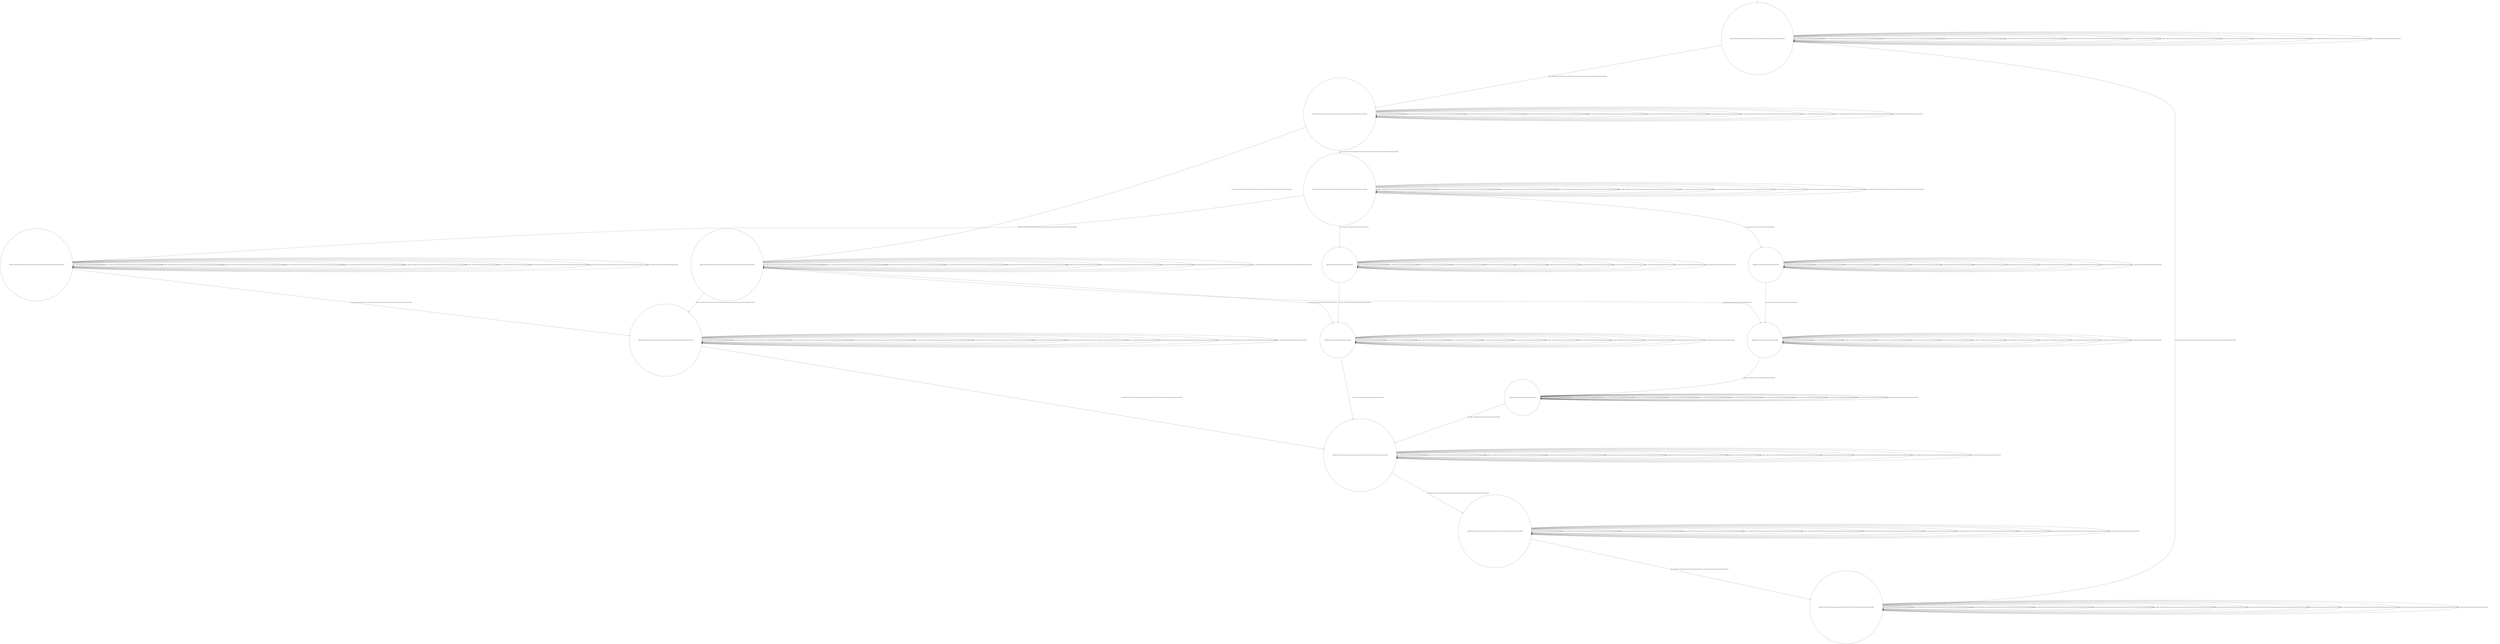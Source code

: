 digraph g {
	edge [lblstyle="above, sloped"];
	s0 [shape="circle" label="0@[((DOL and COF and TEA and CAP and TON and not EUR) or (DOL and COF and TON and not TEA and not CAP and not EUR))]"];
	s1 [shape="circle" label="1@[((DOL and COF and TON and not TEA and not CAP and not EUR) or (DOL and COF and TEA and CAP and TON and not EUR))]"];
	s2 [shape="circle" label="2@[((DOL and COF and TON and not TEA and not CAP and not EUR) or (DOL and COF and TEA and CAP and TON and not EUR))]"];
	s3 [shape="circle" label="3@[((DOL and COF and TON and not TEA and not CAP and not EUR) or (DOL and COF and TEA and CAP and TON and not EUR))]"];
	s4 [shape="circle" label="4@[((DOL and COF and TEA and CAP and TON and not EUR))]"];
	s5 [shape="circle" label="5@[((DOL and COF and TON and not TEA and not CAP and not EUR) or (DOL and COF and TEA and CAP and TON and not EUR))]"];
	s6 [shape="circle" label="6@[((DOL and COF and TEA and CAP and TON and not EUR))]"];
	s7 [shape="circle" label="7@[((DOL and COF and TEA and CAP and TON and not EUR))]"];
	s8 [shape="circle" label="8@[((DOL and COF and TON and not TEA and not CAP and not EUR) or (DOL and COF and TEA and CAP and TON and not EUR))]"];
	s9 [shape="circle" label="9@[((DOL and COF and TEA and CAP and TON and not EUR))]"];
	s10 [shape="circle" label="10@[((DOL and COF and TON and not TEA and not CAP and not EUR) or (DOL and COF and TEA and CAP and TON and not EUR))]"];
	s11 [shape="circle" label="11@[((DOL and COF and TEA and CAP and TON and not EUR))]"];
	s12 [shape="circle" label="12@[((DOL and COF and TON and not TEA and not CAP and not EUR) or (DOL and COF and TEA and CAP and TON and not EUR))]"];
	s13 [shape="circle" label="13@[((DOL and COF and TON and not TEA and not CAP and not EUR) or (DOL and COF and TEA and CAP and TON and not EUR))]"];
	s0 -> s0 [label="cap / nok() [((DOL and COF and TEA and CAP and TON and not EUR))]"];
	s0 -> s0 [label="coffee / nok() [((DOL and COF and TON and not TEA and not CAP and not EUR) or (DOL and COF and TEA and CAP and TON and not EUR))]"];
	s0 -> s0 [label="cup_taken / nok() [((DOL and COF and TON and not TEA and not CAP and not EUR) or (DOL and COF and TEA and CAP and TON and not EUR))]"];
	s0 -> s0 [label="display_done / nok() [((DOL and COF and TON and not TEA and not CAP and not EUR) or (DOL and COF and TEA and CAP and TON and not EUR))]"];
	s0 -> s1 [label="dollar / ok() [((DOL and COF and TON and not TEA and not CAP and not EUR) or (DOL and COF and TEA and CAP and TON and not EUR))]"];
	s0 -> s0 [label="no_sugar / nok() [((DOL and COF and TON and not TEA and not CAP and not EUR) or (DOL and COF and TEA and CAP and TON and not EUR))]"];
	s0 -> s0 [label="pour_coffee / nok() [((DOL and COF and TON and not TEA and not CAP and not EUR) or (DOL and COF and TEA and CAP and TON and not EUR))]"];
	s0 -> s0 [label="pour_milk / nok() [((DOL and COF and TEA and CAP and TON and not EUR))]"];
	s0 -> s0 [label="pour_sugar / nok() [((DOL and COF and TON and not TEA and not CAP and not EUR) or (DOL and COF and TEA and CAP and TON and not EUR))]"];
	s0 -> s0 [label="pour_tea / nok() [((DOL and COF and TEA and CAP and TON and not EUR))]"];
	s0 -> s0 [label="ring / nok() [((DOL and COF and TON and not TEA and not CAP and not EUR) or (DOL and COF and TEA and CAP and TON and not EUR))]"];
	s0 -> s0 [label="sugar / nok() [((DOL and COF and TON and not TEA and not CAP and not EUR) or (DOL and COF and TEA and CAP and TON and not EUR))]"];
	s0 -> s0 [label="tea / nok() [((DOL and COF and TEA and CAP and TON and not EUR))]"];
	s1 -> s1 [label="cap / nok() [((DOL and COF and TEA and CAP and TON and not EUR))]"];
	s1 -> s1 [label="coffee / nok() [((DOL and COF and TON and not TEA and not CAP and not EUR) or (DOL and COF and TEA and CAP and TON and not EUR))]"];
	s1 -> s1 [label="cup_taken / nok() [((DOL and COF and TON and not TEA and not CAP and not EUR) or (DOL and COF and TEA and CAP and TON and not EUR))]"];
	s1 -> s1 [label="display_done / nok() [((DOL and COF and TON and not TEA and not CAP and not EUR) or (DOL and COF and TEA and CAP and TON and not EUR))]"];
	s1 -> s1 [label="dollar / nok() [((DOL and COF and TON and not TEA and not CAP and not EUR) or (DOL and COF and TEA and CAP and TON and not EUR))]"];
	s1 -> s2 [label="no_sugar / ok() [((DOL and COF and TON and not TEA and not CAP and not EUR) or (DOL and COF and TEA and CAP and TON and not EUR))]"];
	s1 -> s1 [label="pour_coffee / nok() [((DOL and COF and TON and not TEA and not CAP and not EUR) or (DOL and COF and TEA and CAP and TON and not EUR))]"];
	s1 -> s1 [label="pour_milk / nok() [((DOL and COF and TEA and CAP and TON and not EUR))]"];
	s1 -> s1 [label="pour_sugar / nok() [((DOL and COF and TON and not TEA and not CAP and not EUR) or (DOL and COF and TEA and CAP and TON and not EUR))]"];
	s1 -> s1 [label="pour_tea / nok() [((DOL and COF and TEA and CAP and TON and not EUR))]"];
	s1 -> s1 [label="ring / nok() [((DOL and COF and TON and not TEA and not CAP and not EUR) or (DOL and COF and TEA and CAP and TON and not EUR))]"];
	s1 -> s3 [label="sugar / ok() [((DOL and COF and TON and not TEA and not CAP and not EUR) or (DOL and COF and TEA and CAP and TON and not EUR))]"];
	s1 -> s1 [label="tea / nok() [((DOL and COF and TEA and CAP and TON and not EUR))]"];
	s2 -> s7 [label="cap / ok() [((DOL and COF and TEA and CAP and TON and not EUR))]"];
	s2 -> s8 [label="coffee / ok() [((DOL and COF and TON and not TEA and not CAP and not EUR) or (DOL and COF and TEA and CAP and TON and not EUR))]"];
	s2 -> s2 [label="cup_taken / nok() [((DOL and COF and TON and not TEA and not CAP and not EUR) or (DOL and COF and TEA and CAP and TON and not EUR))]"];
	s2 -> s2 [label="display_done / nok() [((DOL and COF and TON and not TEA and not CAP and not EUR) or (DOL and COF and TEA and CAP and TON and not EUR))]"];
	s2 -> s2 [label="dollar / nok() [((DOL and COF and TON and not TEA and not CAP and not EUR) or (DOL and COF and TEA and CAP and TON and not EUR))]"];
	s2 -> s2 [label="no_sugar / nok() [((DOL and COF and TON and not TEA and not CAP and not EUR) or (DOL and COF and TEA and CAP and TON and not EUR))]"];
	s2 -> s2 [label="pour_coffee / nok() [((DOL and COF and TON and not TEA and not CAP and not EUR) or (DOL and COF and TEA and CAP and TON and not EUR))]"];
	s2 -> s2 [label="pour_milk / nok() [((DOL and COF and TEA and CAP and TON and not EUR))]"];
	s2 -> s2 [label="pour_sugar / nok() [((DOL and COF and TON and not TEA and not CAP and not EUR) or (DOL and COF and TEA and CAP and TON and not EUR))]"];
	s2 -> s2 [label="pour_tea / nok() [((DOL and COF and TEA and CAP and TON and not EUR))]"];
	s2 -> s2 [label="ring / nok() [((DOL and COF and TON and not TEA and not CAP and not EUR) or (DOL and COF and TEA and CAP and TON and not EUR))]"];
	s2 -> s2 [label="sugar / void() [((DOL and COF and TON and not TEA and not CAP and not EUR) or (DOL and COF and TEA and CAP and TON and not EUR))]"];
	s2 -> s9 [label="tea / ok() [((DOL and COF and TEA and CAP and TON and not EUR))]"];
	s3 -> s4 [label="cap / ok() [((DOL and COF and TEA and CAP and TON and not EUR))]"];
	s3 -> s5 [label="coffee / ok() [((DOL and COF and TON and not TEA and not CAP and not EUR) or (DOL and COF and TEA and CAP and TON and not EUR))]"];
	s3 -> s3 [label="cup_taken / nok() [((DOL and COF and TON and not TEA and not CAP and not EUR) or (DOL and COF and TEA and CAP and TON and not EUR))]"];
	s3 -> s3 [label="display_done / nok() [((DOL and COF and TON and not TEA and not CAP and not EUR) or (DOL and COF and TEA and CAP and TON and not EUR))]"];
	s3 -> s3 [label="dollar / nok() [((DOL and COF and TON and not TEA and not CAP and not EUR) or (DOL and COF and TEA and CAP and TON and not EUR))]"];
	s3 -> s3 [label="no_sugar / void() [((DOL and COF and TON and not TEA and not CAP and not EUR) or (DOL and COF and TEA and CAP and TON and not EUR))]"];
	s3 -> s3 [label="pour_coffee / nok() [((DOL and COF and TON and not TEA and not CAP and not EUR) or (DOL and COF and TEA and CAP and TON and not EUR))]"];
	s3 -> s3 [label="pour_milk / nok() [((DOL and COF and TEA and CAP and TON and not EUR))]"];
	s3 -> s3 [label="pour_sugar / nok() [((DOL and COF and TON and not TEA and not CAP and not EUR) or (DOL and COF and TEA and CAP and TON and not EUR))]"];
	s3 -> s3 [label="pour_tea / nok() [((DOL and COF and TEA and CAP and TON and not EUR))]"];
	s3 -> s3 [label="ring / nok() [((DOL and COF and TON and not TEA and not CAP and not EUR) or (DOL and COF and TEA and CAP and TON and not EUR))]"];
	s3 -> s3 [label="sugar / nok() [((DOL and COF and TON and not TEA and not CAP and not EUR) or (DOL and COF and TEA and CAP and TON and not EUR))]"];
	s3 -> s6 [label="tea / ok() [((DOL and COF and TEA and CAP and TON and not EUR))]"];
	s4 -> s4 [label="cap / nok() [((DOL and COF and TEA and CAP and TON and not EUR))]"];
	s4 -> s4 [label="coffee / void() [((DOL and COF and TEA and CAP and TON and not EUR))]"];
	s4 -> s4 [label="cup_taken / nok() [((DOL and COF and TEA and CAP and TON and not EUR))]"];
	s4 -> s4 [label="display_done / nok() [((DOL and COF and TEA and CAP and TON and not EUR))]"];
	s4 -> s4 [label="dollar / nok() [((DOL and COF and TEA and CAP and TON and not EUR))]"];
	s4 -> s4 [label="no_sugar / nok() [((DOL and COF and TEA and CAP and TON and not EUR))]"];
	s4 -> s4 [label="pour_coffee / nok() [((DOL and COF and TEA and CAP and TON and not EUR))]"];
	s4 -> s4 [label="pour_milk / nok() [((DOL and COF and TEA and CAP and TON and not EUR))]"];
	s4 -> s7 [label="pour_sugar / ok() [((DOL and COF and TEA and CAP and TON and not EUR))]"];
	s4 -> s4 [label="pour_tea / nok() [((DOL and COF and TEA and CAP and TON and not EUR))]"];
	s4 -> s4 [label="ring / nok() [((DOL and COF and TEA and CAP and TON and not EUR))]"];
	s4 -> s4 [label="sugar / nok() [((DOL and COF and TEA and CAP and TON and not EUR))]"];
	s4 -> s4 [label="tea / void() [((DOL and COF and TEA and CAP and TON and not EUR))]"];
	s5 -> s5 [label="cap / void() [((DOL and COF and TEA and CAP and TON and not EUR))]"];
	s5 -> s5 [label="coffee / nok() [((DOL and COF and TON and not TEA and not CAP and not EUR) or (DOL and COF and TEA and CAP and TON and not EUR))]"];
	s5 -> s5 [label="cup_taken / nok() [((DOL and COF and TON and not TEA and not CAP and not EUR) or (DOL and COF and TEA and CAP and TON and not EUR))]"];
	s5 -> s5 [label="display_done / nok() [((DOL and COF and TON and not TEA and not CAP and not EUR) or (DOL and COF and TEA and CAP and TON and not EUR))]"];
	s5 -> s5 [label="dollar / nok() [((DOL and COF and TON and not TEA and not CAP and not EUR) or (DOL and COF and TEA and CAP and TON and not EUR))]"];
	s5 -> s5 [label="no_sugar / nok() [((DOL and COF and TON and not TEA and not CAP and not EUR) or (DOL and COF and TEA and CAP and TON and not EUR))]"];
	s5 -> s5 [label="pour_coffee / nok() [((DOL and COF and TON and not TEA and not CAP and not EUR) or (DOL and COF and TEA and CAP and TON and not EUR))]"];
	s5 -> s5 [label="pour_milk / nok() [((DOL and COF and TEA and CAP and TON and not EUR))]"];
	s5 -> s8 [label="pour_sugar / ok() [((DOL and COF and TON and not TEA and not CAP and not EUR) or (DOL and COF and TEA and CAP and TON and not EUR))]"];
	s5 -> s5 [label="pour_tea / nok() [((DOL and COF and TEA and CAP and TON and not EUR))]"];
	s5 -> s5 [label="ring / nok() [((DOL and COF and TON and not TEA and not CAP and not EUR) or (DOL and COF and TEA and CAP and TON and not EUR))]"];
	s5 -> s5 [label="sugar / nok() [((DOL and COF and TON and not TEA and not CAP and not EUR) or (DOL and COF and TEA and CAP and TON and not EUR))]"];
	s5 -> s5 [label="tea / void() [((DOL and COF and TEA and CAP and TON and not EUR))]"];
	s6 -> s6 [label="cap / void() [((DOL and COF and TEA and CAP and TON and not EUR))]"];
	s6 -> s6 [label="coffee / void() [((DOL and COF and TEA and CAP and TON and not EUR))]"];
	s6 -> s6 [label="cup_taken / nok() [((DOL and COF and TEA and CAP and TON and not EUR))]"];
	s6 -> s6 [label="display_done / nok() [((DOL and COF and TEA and CAP and TON and not EUR))]"];
	s6 -> s6 [label="dollar / nok() [((DOL and COF and TEA and CAP and TON and not EUR))]"];
	s6 -> s6 [label="no_sugar / nok() [((DOL and COF and TEA and CAP and TON and not EUR))]"];
	s6 -> s6 [label="pour_coffee / nok() [((DOL and COF and TEA and CAP and TON and not EUR))]"];
	s6 -> s6 [label="pour_milk / nok() [((DOL and COF and TEA and CAP and TON and not EUR))]"];
	s6 -> s9 [label="pour_sugar / ok() [((DOL and COF and TEA and CAP and TON and not EUR))]"];
	s6 -> s6 [label="pour_tea / nok() [((DOL and COF and TEA and CAP and TON and not EUR))]"];
	s6 -> s6 [label="ring / nok() [((DOL and COF and TEA and CAP and TON and not EUR))]"];
	s6 -> s6 [label="sugar / nok() [((DOL and COF and TEA and CAP and TON and not EUR))]"];
	s6 -> s6 [label="tea / nok() [((DOL and COF and TEA and CAP and TON and not EUR))]"];
	s7 -> s7 [label="cap / nok() [((DOL and COF and TEA and CAP and TON and not EUR))]"];
	s7 -> s7 [label="coffee / void() [((DOL and COF and TEA and CAP and TON and not EUR))]"];
	s7 -> s7 [label="cup_taken / nok() [((DOL and COF and TEA and CAP and TON and not EUR))]"];
	s7 -> s7 [label="display_done / nok() [((DOL and COF and TEA and CAP and TON and not EUR))]"];
	s7 -> s7 [label="dollar / nok() [((DOL and COF and TEA and CAP and TON and not EUR))]"];
	s7 -> s7 [label="no_sugar / nok() [((DOL and COF and TEA and CAP and TON and not EUR))]"];
	s7 -> s7 [label="pour_coffee / nok() [((DOL and COF and TEA and CAP and TON and not EUR))]"];
	s7 -> s11 [label="pour_milk / ok() [((DOL and COF and TEA and CAP and TON and not EUR))]"];
	s7 -> s7 [label="pour_sugar / nok() [((DOL and COF and TEA and CAP and TON and not EUR))]"];
	s7 -> s7 [label="pour_tea / nok() [((DOL and COF and TEA and CAP and TON and not EUR))]"];
	s7 -> s7 [label="ring / nok() [((DOL and COF and TEA and CAP and TON and not EUR))]"];
	s7 -> s7 [label="sugar / nok() [((DOL and COF and TEA and CAP and TON and not EUR))]"];
	s7 -> s7 [label="tea / void() [((DOL and COF and TEA and CAP and TON and not EUR))]"];
	s8 -> s8 [label="cap / void() [((DOL and COF and TEA and CAP and TON and not EUR))]"];
	s8 -> s8 [label="coffee / nok() [((DOL and COF and TON and not TEA and not CAP and not EUR) or (DOL and COF and TEA and CAP and TON and not EUR))]"];
	s8 -> s8 [label="cup_taken / nok() [((DOL and COF and TON and not TEA and not CAP and not EUR) or (DOL and COF and TEA and CAP and TON and not EUR))]"];
	s8 -> s8 [label="display_done / nok() [((DOL and COF and TON and not TEA and not CAP and not EUR) or (DOL and COF and TEA and CAP and TON and not EUR))]"];
	s8 -> s8 [label="dollar / nok() [((DOL and COF and TON and not TEA and not CAP and not EUR) or (DOL and COF and TEA and CAP and TON and not EUR))]"];
	s8 -> s8 [label="no_sugar / nok() [((DOL and COF and TON and not TEA and not CAP and not EUR) or (DOL and COF and TEA and CAP and TON and not EUR))]"];
	s8 -> s10 [label="pour_coffee / ok() [((DOL and COF and TON and not TEA and not CAP and not EUR) or (DOL and COF and TEA and CAP and TON and not EUR))]"];
	s8 -> s8 [label="pour_milk / nok() [((DOL and COF and TEA and CAP and TON and not EUR))]"];
	s8 -> s8 [label="pour_sugar / nok() [((DOL and COF and TON and not TEA and not CAP and not EUR) or (DOL and COF and TEA and CAP and TON and not EUR))]"];
	s8 -> s8 [label="pour_tea / nok() [((DOL and COF and TEA and CAP and TON and not EUR))]"];
	s8 -> s8 [label="ring / nok() [((DOL and COF and TON and not TEA and not CAP and not EUR) or (DOL and COF and TEA and CAP and TON and not EUR))]"];
	s8 -> s8 [label="sugar / nok() [((DOL and COF and TON and not TEA and not CAP and not EUR) or (DOL and COF and TEA and CAP and TON and not EUR))]"];
	s8 -> s8 [label="tea / void() [((DOL and COF and TEA and CAP and TON and not EUR))]"];
	s9 -> s9 [label="cap / void() [((DOL and COF and TEA and CAP and TON and not EUR))]"];
	s9 -> s9 [label="coffee / void() [((DOL and COF and TEA and CAP and TON and not EUR))]"];
	s9 -> s9 [label="cup_taken / nok() [((DOL and COF and TEA and CAP and TON and not EUR))]"];
	s9 -> s9 [label="display_done / nok() [((DOL and COF and TEA and CAP and TON and not EUR))]"];
	s9 -> s9 [label="dollar / nok() [((DOL and COF and TEA and CAP and TON and not EUR))]"];
	s9 -> s9 [label="no_sugar / nok() [((DOL and COF and TEA and CAP and TON and not EUR))]"];
	s9 -> s9 [label="pour_coffee / nok() [((DOL and COF and TEA and CAP and TON and not EUR))]"];
	s9 -> s9 [label="pour_milk / nok() [((DOL and COF and TEA and CAP and TON and not EUR))]"];
	s9 -> s9 [label="pour_sugar / nok() [((DOL and COF and TEA and CAP and TON and not EUR))]"];
	s9 -> s10 [label="pour_tea / ok() [((DOL and COF and TEA and CAP and TON and not EUR))]"];
	s9 -> s9 [label="ring / nok() [((DOL and COF and TEA and CAP and TON and not EUR))]"];
	s9 -> s9 [label="sugar / nok() [((DOL and COF and TEA and CAP and TON and not EUR))]"];
	s9 -> s9 [label="tea / nok() [((DOL and COF and TEA and CAP and TON and not EUR))]"];
	s10 -> s10 [label="cap / nok() [((DOL and COF and TEA and CAP and TON and not EUR))]"];
	s10 -> s10 [label="coffee / nok() [((DOL and COF and TON and not TEA and not CAP and not EUR) or (DOL and COF and TEA and CAP and TON and not EUR))]"];
	s10 -> s10 [label="cup_taken / nok() [((DOL and COF and TON and not TEA and not CAP and not EUR) or (DOL and COF and TEA and CAP and TON and not EUR))]"];
	s10 -> s12 [label="display_done / ok() [((DOL and COF and TON and not TEA and not CAP and not EUR) or (DOL and COF and TEA and CAP and TON and not EUR))]"];
	s10 -> s10 [label="dollar / nok() [((DOL and COF and TON and not TEA and not CAP and not EUR) or (DOL and COF and TEA and CAP and TON and not EUR))]"];
	s10 -> s10 [label="no_sugar / nok() [((DOL and COF and TON and not TEA and not CAP and not EUR) or (DOL and COF and TEA and CAP and TON and not EUR))]"];
	s10 -> s10 [label="pour_coffee / nok() [((DOL and COF and TON and not TEA and not CAP and not EUR) or (DOL and COF and TEA and CAP and TON and not EUR))]"];
	s10 -> s10 [label="pour_milk / nok() [((DOL and COF and TEA and CAP and TON and not EUR))]"];
	s10 -> s10 [label="pour_sugar / nok() [((DOL and COF and TON and not TEA and not CAP and not EUR) or (DOL and COF and TEA and CAP and TON and not EUR))]"];
	s10 -> s10 [label="pour_tea / nok() [((DOL and COF and TEA and CAP and TON and not EUR))]"];
	s10 -> s10 [label="ring / nok() [((DOL and COF and TON and not TEA and not CAP and not EUR) or (DOL and COF and TEA and CAP and TON and not EUR))]"];
	s10 -> s10 [label="sugar / nok() [((DOL and COF and TON and not TEA and not CAP and not EUR) or (DOL and COF and TEA and CAP and TON and not EUR))]"];
	s10 -> s10 [label="tea / nok() [((DOL and COF and TEA and CAP and TON and not EUR))]"];
	s11 -> s11 [label="cap / nok() [((DOL and COF and TEA and CAP and TON and not EUR))]"];
	s11 -> s11 [label="coffee / nok() [((DOL and COF and TEA and CAP and TON and not EUR))]"];
	s11 -> s11 [label="cup_taken / nok() [((DOL and COF and TEA and CAP and TON and not EUR))]"];
	s11 -> s11 [label="display_done / nok() [((DOL and COF and TEA and CAP and TON and not EUR))]"];
	s11 -> s11 [label="dollar / nok() [((DOL and COF and TEA and CAP and TON and not EUR))]"];
	s11 -> s11 [label="no_sugar / nok() [((DOL and COF and TEA and CAP and TON and not EUR))]"];
	s11 -> s10 [label="pour_coffee / ok() [((DOL and COF and TEA and CAP and TON and not EUR))]"];
	s11 -> s11 [label="pour_milk / nok() [((DOL and COF and TEA and CAP and TON and not EUR))]"];
	s11 -> s11 [label="pour_sugar / nok() [((DOL and COF and TEA and CAP and TON and not EUR))]"];
	s11 -> s11 [label="pour_tea / nok() [((DOL and COF and TEA and CAP and TON and not EUR))]"];
	s11 -> s11 [label="ring / nok() [((DOL and COF and TEA and CAP and TON and not EUR))]"];
	s11 -> s11 [label="sugar / nok() [((DOL and COF and TEA and CAP and TON and not EUR))]"];
	s11 -> s11 [label="tea / nok() [((DOL and COF and TEA and CAP and TON and not EUR))]"];
	s12 -> s12 [label="cap / nok() [((DOL and COF and TEA and CAP and TON and not EUR))]"];
	s12 -> s12 [label="coffee / nok() [((DOL and COF and TON and not TEA and not CAP and not EUR) or (DOL and COF and TEA and CAP and TON and not EUR))]"];
	s12 -> s12 [label="cup_taken / nok() [((DOL and COF and TON and not TEA and not CAP and not EUR) or (DOL and COF and TEA and CAP and TON and not EUR))]"];
	s12 -> s12 [label="display_done / nok() [((DOL and COF and TON and not TEA and not CAP and not EUR) or (DOL and COF and TEA and CAP and TON and not EUR))]"];
	s12 -> s12 [label="dollar / nok() [((DOL and COF and TON and not TEA and not CAP and not EUR) or (DOL and COF and TEA and CAP and TON and not EUR))]"];
	s12 -> s12 [label="no_sugar / nok() [((DOL and COF and TON and not TEA and not CAP and not EUR) or (DOL and COF and TEA and CAP and TON and not EUR))]"];
	s12 -> s12 [label="pour_coffee / nok() [((DOL and COF and TON and not TEA and not CAP and not EUR) or (DOL and COF and TEA and CAP and TON and not EUR))]"];
	s12 -> s12 [label="pour_milk / nok() [((DOL and COF and TEA and CAP and TON and not EUR))]"];
	s12 -> s12 [label="pour_sugar / nok() [((DOL and COF and TON and not TEA and not CAP and not EUR) or (DOL and COF and TEA and CAP and TON and not EUR))]"];
	s12 -> s12 [label="pour_tea / nok() [((DOL and COF and TEA and CAP and TON and not EUR))]"];
	s12 -> s13 [label="ring / ok() [((DOL and COF and TON and not TEA and not CAP and not EUR) or (DOL and COF and TEA and CAP and TON and not EUR))]"];
	s12 -> s12 [label="sugar / nok() [((DOL and COF and TON and not TEA and not CAP and not EUR) or (DOL and COF and TEA and CAP and TON and not EUR))]"];
	s12 -> s12 [label="tea / nok() [((DOL and COF and TEA and CAP and TON and not EUR))]"];
	s13 -> s13 [label="cap / nok() [((DOL and COF and TEA and CAP and TON and not EUR))]"];
	s13 -> s13 [label="coffee / nok() [((DOL and COF and TON and not TEA and not CAP and not EUR) or (DOL and COF and TEA and CAP and TON and not EUR))]"];
	s13 -> s0 [label="cup_taken / ok() [((DOL and COF and TON and not TEA and not CAP and not EUR) or (DOL and COF and TEA and CAP and TON and not EUR))]"];
	s13 -> s13 [label="display_done / nok() [((DOL and COF and TON and not TEA and not CAP and not EUR) or (DOL and COF and TEA and CAP and TON and not EUR))]"];
	s13 -> s13 [label="dollar / nok() [((DOL and COF and TON and not TEA and not CAP and not EUR) or (DOL and COF and TEA and CAP and TON and not EUR))]"];
	s13 -> s13 [label="no_sugar / nok() [((DOL and COF and TON and not TEA and not CAP and not EUR) or (DOL and COF and TEA and CAP and TON and not EUR))]"];
	s13 -> s13 [label="pour_coffee / nok() [((DOL and COF and TON and not TEA and not CAP and not EUR) or (DOL and COF and TEA and CAP and TON and not EUR))]"];
	s13 -> s13 [label="pour_milk / nok() [((DOL and COF and TEA and CAP and TON and not EUR))]"];
	s13 -> s13 [label="pour_sugar / nok() [((DOL and COF and TON and not TEA and not CAP and not EUR) or (DOL and COF and TEA and CAP and TON and not EUR))]"];
	s13 -> s13 [label="pour_tea / nok() [((DOL and COF and TEA and CAP and TON and not EUR))]"];
	s13 -> s13 [label="ring / nok() [((DOL and COF and TON and not TEA and not CAP and not EUR) or (DOL and COF and TEA and CAP and TON and not EUR))]"];
	s13 -> s13 [label="sugar / nok() [((DOL and COF and TON and not TEA and not CAP and not EUR) or (DOL and COF and TEA and CAP and TON and not EUR))]"];
	s13 -> s13 [label="tea / nok() [((DOL and COF and TEA and CAP and TON and not EUR))]"];
	__start0 [label="" shape="none" width="0" height="0"];
	__start0 -> s0;
}